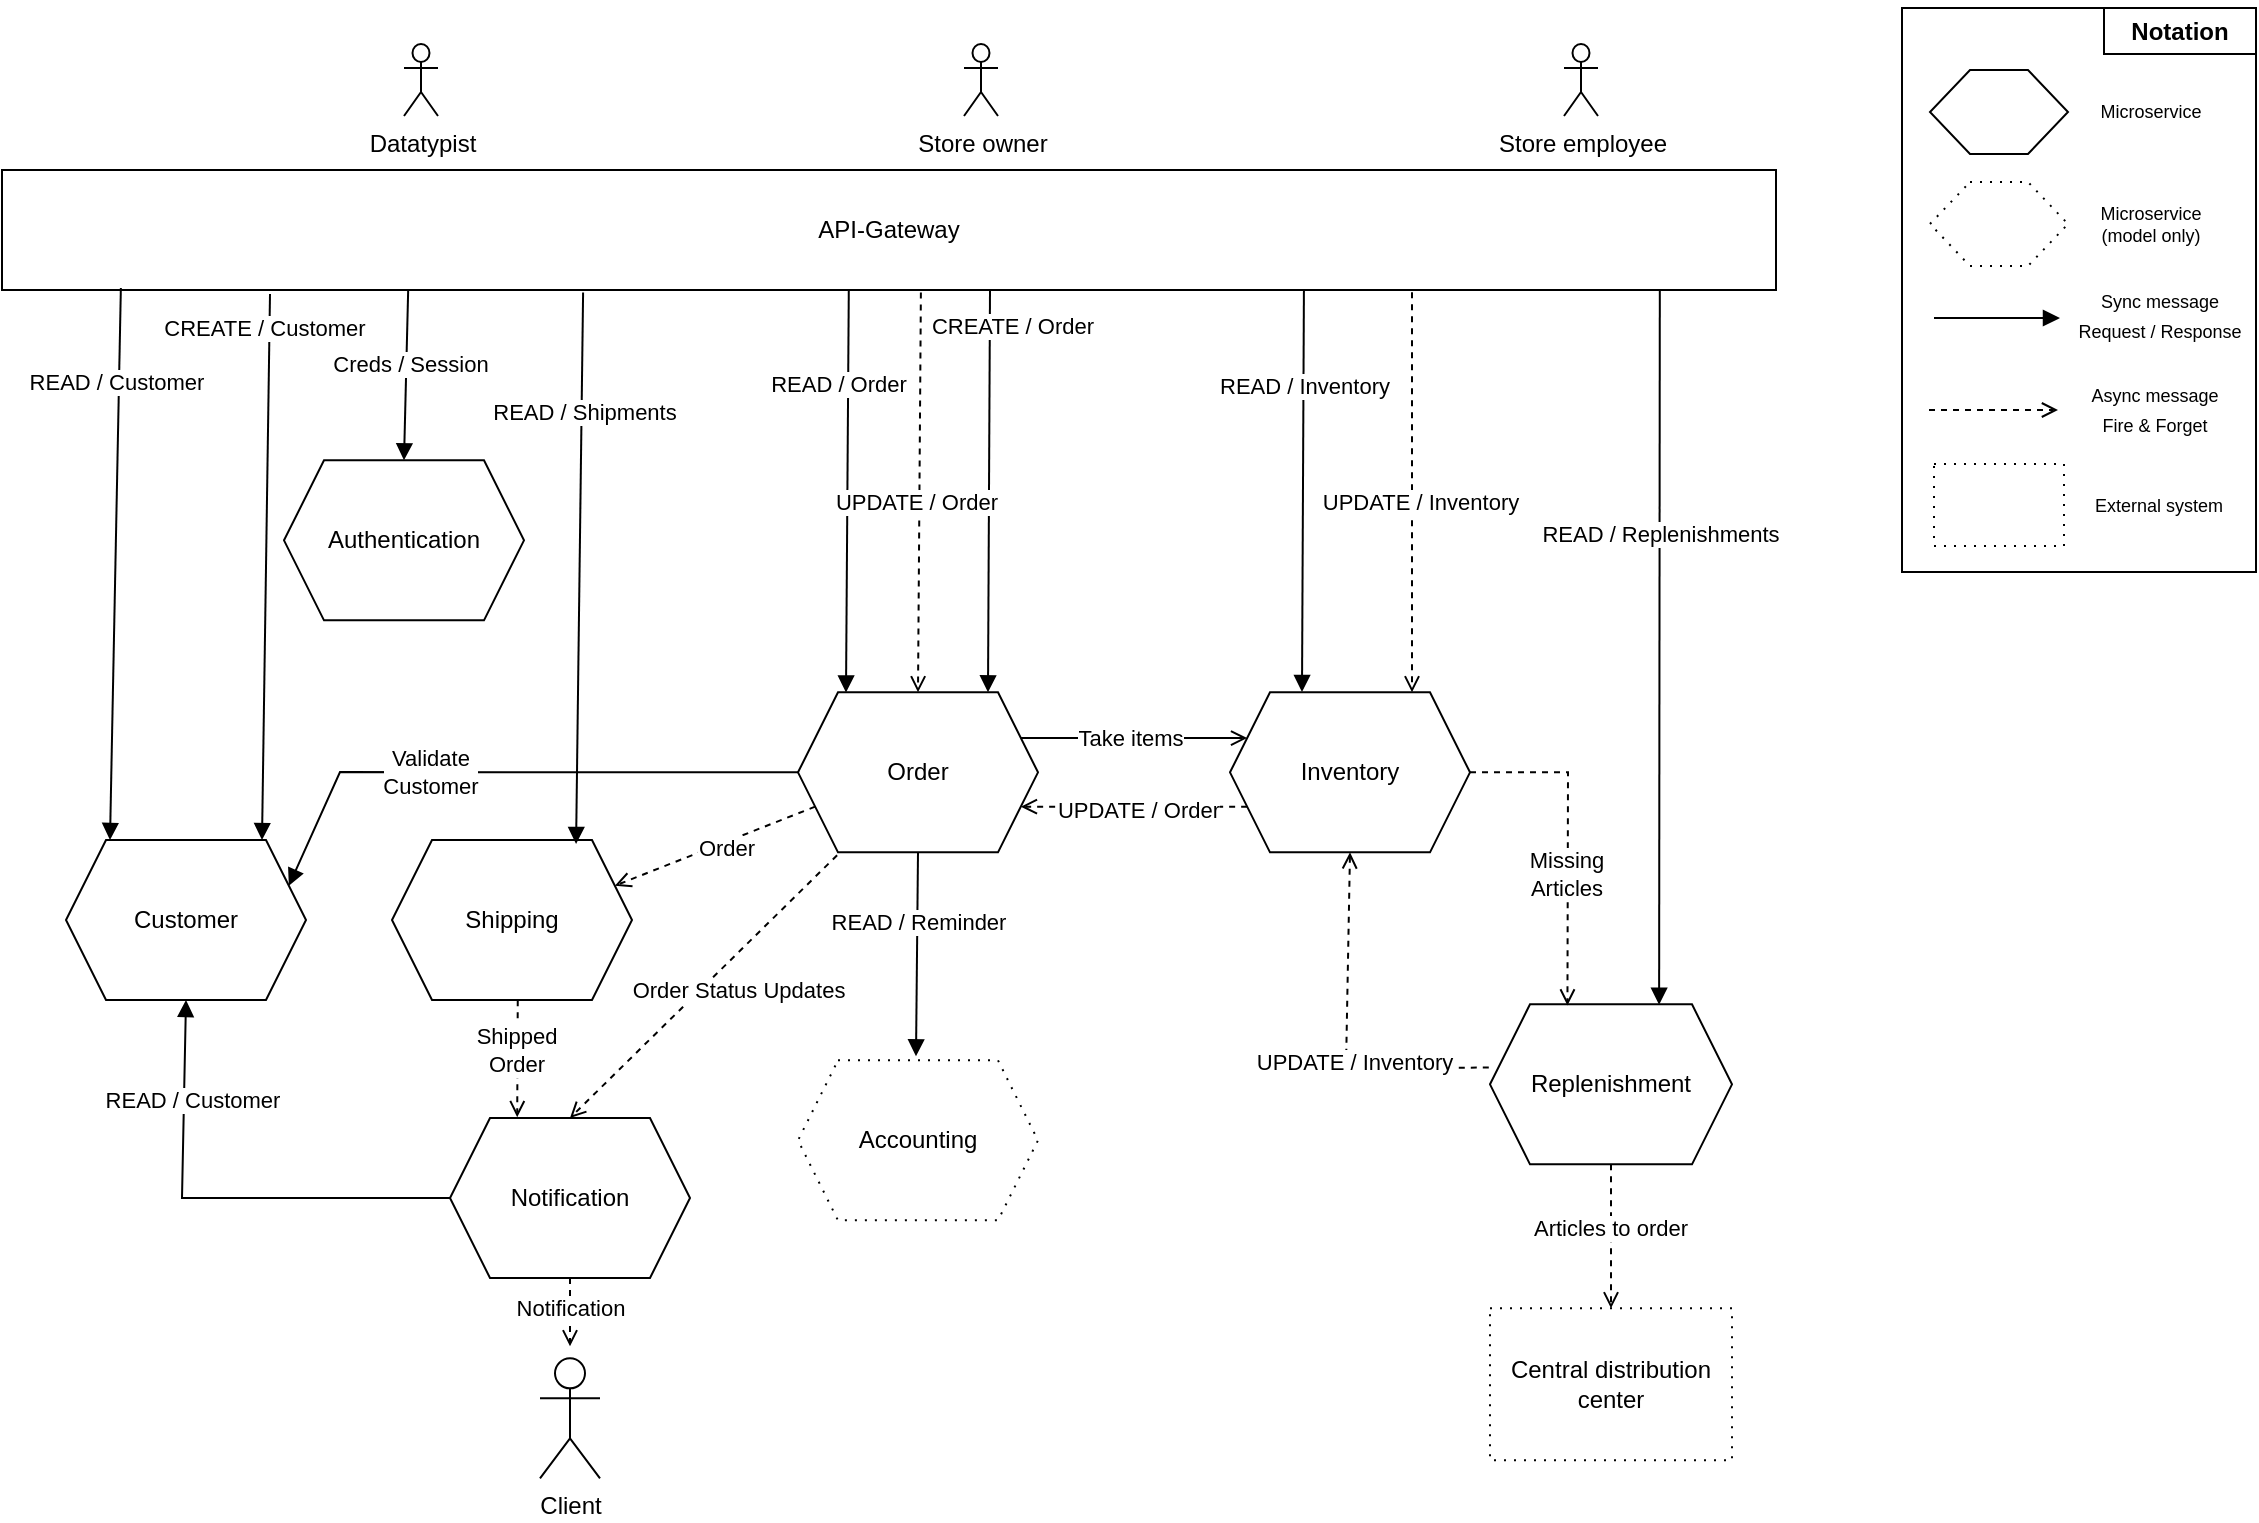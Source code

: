 <mxfile version="23.1.5" type="device">
  <diagram name="Seite-1" id="EVmuxIH9lZPNY804kmiC">
    <mxGraphModel dx="1562" dy="2563" grid="0" gridSize="10" guides="1" tooltips="1" connect="1" arrows="1" fold="1" page="1" pageScale="1" pageWidth="1169" pageHeight="827" math="0" shadow="0">
      <root>
        <mxCell id="0" />
        <mxCell id="1" parent="0" />
        <mxCell id="twRwxWfXpDW-MKf2u_4a-7" value="" style="rounded=0;whiteSpace=wrap;html=1;" parent="1" vertex="1">
          <mxGeometry x="992" y="-827" width="177" height="282" as="geometry" />
        </mxCell>
        <mxCell id="twRwxWfXpDW-MKf2u_4a-3" value="" style="shape=hexagon;perimeter=hexagonPerimeter2;whiteSpace=wrap;html=1;fixedSize=1;" parent="1" vertex="1">
          <mxGeometry x="1006" y="-796" width="69" height="42" as="geometry" />
        </mxCell>
        <mxCell id="twRwxWfXpDW-MKf2u_4a-4" value="&lt;font style=&quot;font-size: 9px;&quot;&gt;Sync message&lt;br&gt;Request / Response&lt;/font&gt;" style="text;html=1;align=center;verticalAlign=middle;whiteSpace=wrap;rounded=0;" parent="1" vertex="1">
          <mxGeometry x="1078" y="-689" width="86" height="30" as="geometry" />
        </mxCell>
        <mxCell id="twRwxWfXpDW-MKf2u_4a-5" value="&lt;font style=&quot;font-size: 9px;&quot;&gt;Async message&lt;br&gt;Fire &amp;amp; Forget&lt;/font&gt;" style="text;html=1;align=center;verticalAlign=middle;whiteSpace=wrap;rounded=0;" parent="1" vertex="1">
          <mxGeometry x="1073" y="-642" width="91" height="30" as="geometry" />
        </mxCell>
        <mxCell id="twRwxWfXpDW-MKf2u_4a-6" value="Microservice" style="text;html=1;align=center;verticalAlign=middle;whiteSpace=wrap;rounded=0;fontSize=9;" parent="1" vertex="1">
          <mxGeometry x="1078" y="-790" width="77" height="30" as="geometry" />
        </mxCell>
        <mxCell id="twRwxWfXpDW-MKf2u_4a-8" value="" style="rounded=0;whiteSpace=wrap;html=1;" parent="1" vertex="1">
          <mxGeometry x="1093" y="-827" width="76" height="23" as="geometry" />
        </mxCell>
        <mxCell id="twRwxWfXpDW-MKf2u_4a-9" value="&lt;b&gt;Notation&lt;/b&gt;" style="text;html=1;align=center;verticalAlign=middle;whiteSpace=wrap;rounded=0;" parent="1" vertex="1">
          <mxGeometry x="1101" y="-830.5" width="60" height="30" as="geometry" />
        </mxCell>
        <mxCell id="twRwxWfXpDW-MKf2u_4a-10" value="API-Gateway" style="rounded=0;whiteSpace=wrap;html=1;" parent="1" vertex="1">
          <mxGeometry x="42" y="-746" width="887" height="60" as="geometry" />
        </mxCell>
        <mxCell id="twRwxWfXpDW-MKf2u_4a-11" value="Shipping" style="shape=hexagon;perimeter=hexagonPerimeter2;whiteSpace=wrap;html=1;fixedSize=1;" parent="1" vertex="1">
          <mxGeometry x="237" y="-411" width="120" height="80" as="geometry" />
        </mxCell>
        <mxCell id="twRwxWfXpDW-MKf2u_4a-12" value="Order" style="shape=hexagon;perimeter=hexagonPerimeter2;whiteSpace=wrap;html=1;fixedSize=1;" parent="1" vertex="1">
          <mxGeometry x="440" y="-484.82" width="120" height="80" as="geometry" />
        </mxCell>
        <mxCell id="twRwxWfXpDW-MKf2u_4a-13" value="Inventory" style="shape=hexagon;perimeter=hexagonPerimeter2;whiteSpace=wrap;html=1;fixedSize=1;" parent="1" vertex="1">
          <mxGeometry x="656" y="-484.82" width="120" height="80" as="geometry" />
        </mxCell>
        <mxCell id="twRwxWfXpDW-MKf2u_4a-14" value="Authentication" style="shape=hexagon;perimeter=hexagonPerimeter2;whiteSpace=wrap;html=1;fixedSize=1;" parent="1" vertex="1">
          <mxGeometry x="183" y="-600.82" width="120" height="80" as="geometry" />
        </mxCell>
        <mxCell id="twRwxWfXpDW-MKf2u_4a-20" value="" style="html=1;verticalAlign=bottom;labelBackgroundColor=none;endArrow=block;endFill=1;rounded=0;" parent="1" edge="1">
          <mxGeometry width="160" relative="1" as="geometry">
            <mxPoint x="1008" y="-672" as="sourcePoint" />
            <mxPoint x="1071" y="-672" as="targetPoint" />
          </mxGeometry>
        </mxCell>
        <mxCell id="twRwxWfXpDW-MKf2u_4a-21" value="" style="html=1;verticalAlign=bottom;labelBackgroundColor=none;endArrow=open;endFill=0;dashed=1;rounded=0;" parent="1" edge="1">
          <mxGeometry width="160" relative="1" as="geometry">
            <mxPoint x="1005.5" y="-626" as="sourcePoint" />
            <mxPoint x="1070" y="-626" as="targetPoint" />
          </mxGeometry>
        </mxCell>
        <mxCell id="twRwxWfXpDW-MKf2u_4a-22" value="" style="html=1;verticalAlign=bottom;labelBackgroundColor=none;endArrow=block;endFill=1;rounded=0;exitX=0.146;exitY=1;exitDx=0;exitDy=0;exitPerimeter=0;entryX=0.5;entryY=0;entryDx=0;entryDy=0;" parent="1" target="twRwxWfXpDW-MKf2u_4a-14" edge="1">
          <mxGeometry width="160" relative="1" as="geometry">
            <mxPoint x="245.084" y="-685.82" as="sourcePoint" />
            <mxPoint x="181" y="-629.88" as="targetPoint" />
          </mxGeometry>
        </mxCell>
        <mxCell id="twRwxWfXpDW-MKf2u_4a-23" value="Creds / Session" style="edgeLabel;html=1;align=center;verticalAlign=middle;resizable=0;points=[];" parent="twRwxWfXpDW-MKf2u_4a-22" vertex="1" connectable="0">
          <mxGeometry x="-0.056" y="-1" relative="1" as="geometry">
            <mxPoint x="3" y="-3" as="offset" />
          </mxGeometry>
        </mxCell>
        <mxCell id="twRwxWfXpDW-MKf2u_4a-24" value="" style="shape=hexagon;perimeter=hexagonPerimeter2;whiteSpace=wrap;html=1;fixedSize=1;dashed=1;dashPattern=1 4;" parent="1" vertex="1">
          <mxGeometry x="1006" y="-740" width="69" height="42" as="geometry" />
        </mxCell>
        <mxCell id="twRwxWfXpDW-MKf2u_4a-25" value="Microservice&lt;br&gt;(model only)" style="text;html=1;align=center;verticalAlign=middle;whiteSpace=wrap;rounded=0;fontSize=9;" parent="1" vertex="1">
          <mxGeometry x="1078" y="-734" width="77" height="30" as="geometry" />
        </mxCell>
        <mxCell id="twRwxWfXpDW-MKf2u_4a-26" value="" style="html=1;verticalAlign=bottom;labelBackgroundColor=none;endArrow=block;endFill=1;rounded=0;entryX=0.767;entryY=0.025;entryDx=0;entryDy=0;exitX=0.262;exitY=1.017;exitDx=0;exitDy=0;exitPerimeter=0;entryPerimeter=0;" parent="1" target="twRwxWfXpDW-MKf2u_4a-11" edge="1">
          <mxGeometry width="160" relative="1" as="geometry">
            <mxPoint x="332.548" y="-684.8" as="sourcePoint" />
            <mxPoint x="331" y="-484.82" as="targetPoint" />
          </mxGeometry>
        </mxCell>
        <mxCell id="twRwxWfXpDW-MKf2u_4a-27" value="READ / Shipments" style="edgeLabel;html=1;align=center;verticalAlign=middle;resizable=0;points=[];" parent="twRwxWfXpDW-MKf2u_4a-26" vertex="1" connectable="0">
          <mxGeometry x="-0.056" y="-1" relative="1" as="geometry">
            <mxPoint x="3" y="-70" as="offset" />
          </mxGeometry>
        </mxCell>
        <mxCell id="twRwxWfXpDW-MKf2u_4a-28" value="" style="html=1;verticalAlign=bottom;labelBackgroundColor=none;endArrow=block;endFill=1;rounded=0;entryX=0.292;entryY=0.005;entryDx=0;entryDy=0;entryPerimeter=0;exitX=0.455;exitY=1.006;exitDx=0;exitDy=0;exitPerimeter=0;" parent="1" edge="1">
          <mxGeometry width="160" relative="1" as="geometry">
            <mxPoint x="465.395" y="-685.82" as="sourcePoint" />
            <mxPoint x="464.0" y="-484.78" as="targetPoint" />
          </mxGeometry>
        </mxCell>
        <mxCell id="twRwxWfXpDW-MKf2u_4a-29" value="READ / Order" style="edgeLabel;html=1;align=center;verticalAlign=middle;resizable=0;points=[];" parent="twRwxWfXpDW-MKf2u_4a-28" vertex="1" connectable="0">
          <mxGeometry x="-0.056" y="-1" relative="1" as="geometry">
            <mxPoint x="-4" y="-48" as="offset" />
          </mxGeometry>
        </mxCell>
        <mxCell id="twRwxWfXpDW-MKf2u_4a-30" value="" style="html=1;verticalAlign=bottom;labelBackgroundColor=none;endArrow=block;endFill=1;rounded=0;entryX=0.3;entryY=-0.002;entryDx=0;entryDy=0;entryPerimeter=0;exitX=0.74;exitY=1;exitDx=0;exitDy=0;exitPerimeter=0;" parent="1" target="twRwxWfXpDW-MKf2u_4a-13" edge="1">
          <mxGeometry width="160" relative="1" as="geometry">
            <mxPoint x="692.96" y="-685.82" as="sourcePoint" />
            <mxPoint x="758" y="-485.82" as="targetPoint" />
          </mxGeometry>
        </mxCell>
        <mxCell id="twRwxWfXpDW-MKf2u_4a-31" value="READ / Inventory" style="edgeLabel;html=1;align=center;verticalAlign=middle;resizable=0;points=[];" parent="twRwxWfXpDW-MKf2u_4a-30" vertex="1" connectable="0">
          <mxGeometry x="-0.056" y="-1" relative="1" as="geometry">
            <mxPoint x="1" y="-47" as="offset" />
          </mxGeometry>
        </mxCell>
        <mxCell id="twRwxWfXpDW-MKf2u_4a-32" value="Replenishment" style="shape=hexagon;perimeter=hexagonPerimeter2;whiteSpace=wrap;html=1;fixedSize=1;" parent="1" vertex="1">
          <mxGeometry x="786" y="-328.82" width="121" height="80" as="geometry" />
        </mxCell>
        <mxCell id="twRwxWfXpDW-MKf2u_4a-33" value="" style="html=1;verticalAlign=bottom;labelBackgroundColor=none;endArrow=block;endFill=1;rounded=0;exitX=0.976;exitY=0.997;exitDx=0;exitDy=0;exitPerimeter=0;entryX=0.23;entryY=0.002;entryDx=0;entryDy=0;entryPerimeter=0;" parent="1" edge="1">
          <mxGeometry width="160" relative="1" as="geometry">
            <mxPoint x="870.904" y="-686.0" as="sourcePoint" />
            <mxPoint x="870.56" y="-328.66" as="targetPoint" />
          </mxGeometry>
        </mxCell>
        <mxCell id="twRwxWfXpDW-MKf2u_4a-34" value="READ / Replenishments" style="edgeLabel;html=1;align=center;verticalAlign=middle;resizable=0;points=[];" parent="twRwxWfXpDW-MKf2u_4a-33" vertex="1" connectable="0">
          <mxGeometry x="-0.056" y="-1" relative="1" as="geometry">
            <mxPoint x="1" y="-47" as="offset" />
          </mxGeometry>
        </mxCell>
        <mxCell id="twRwxWfXpDW-MKf2u_4a-35" value="" style="html=1;verticalAlign=bottom;labelBackgroundColor=none;endArrow=block;endFill=1;rounded=0;entryX=0.292;entryY=0.005;entryDx=0;entryDy=0;entryPerimeter=0;exitX=0.455;exitY=1.006;exitDx=0;exitDy=0;exitPerimeter=0;" parent="1" edge="1">
          <mxGeometry width="160" relative="1" as="geometry">
            <mxPoint x="536" y="-685.82" as="sourcePoint" />
            <mxPoint x="535" y="-484.82" as="targetPoint" />
          </mxGeometry>
        </mxCell>
        <mxCell id="twRwxWfXpDW-MKf2u_4a-36" value="CREATE / Order" style="edgeLabel;html=1;align=center;verticalAlign=middle;resizable=0;points=[];" parent="twRwxWfXpDW-MKf2u_4a-35" vertex="1" connectable="0">
          <mxGeometry x="-0.056" y="-1" relative="1" as="geometry">
            <mxPoint x="12" y="-77" as="offset" />
          </mxGeometry>
        </mxCell>
        <mxCell id="twRwxWfXpDW-MKf2u_4a-37" value="" style="html=1;verticalAlign=bottom;labelBackgroundColor=none;endArrow=open;endFill=0;dashed=1;rounded=0;exitX=1;exitY=0.5;exitDx=0;exitDy=0;entryX=0.32;entryY=0.007;entryDx=0;entryDy=0;entryPerimeter=0;" parent="1" source="twRwxWfXpDW-MKf2u_4a-13" target="twRwxWfXpDW-MKf2u_4a-32" edge="1">
          <mxGeometry width="160" relative="1" as="geometry">
            <mxPoint x="786" y="-448.82" as="sourcePoint" />
            <mxPoint x="824" y="-350.82" as="targetPoint" />
            <Array as="points">
              <mxPoint x="825" y="-444.82" />
            </Array>
          </mxGeometry>
        </mxCell>
        <mxCell id="twRwxWfXpDW-MKf2u_4a-38" value="Missing&lt;br&gt;Articles" style="edgeLabel;html=1;align=center;verticalAlign=middle;resizable=0;points=[];" parent="twRwxWfXpDW-MKf2u_4a-37" vertex="1" connectable="0">
          <mxGeometry x="0.241" relative="1" as="geometry">
            <mxPoint x="-1" y="-3" as="offset" />
          </mxGeometry>
        </mxCell>
        <mxCell id="twRwxWfXpDW-MKf2u_4a-39" value="Notification" style="shape=hexagon;perimeter=hexagonPerimeter2;whiteSpace=wrap;html=1;fixedSize=1;" parent="1" vertex="1">
          <mxGeometry x="266" y="-272" width="120" height="80" as="geometry" />
        </mxCell>
        <mxCell id="twRwxWfXpDW-MKf2u_4a-40" value="Customer" style="shape=hexagon;perimeter=hexagonPerimeter2;whiteSpace=wrap;html=1;fixedSize=1;" parent="1" vertex="1">
          <mxGeometry x="74" y="-411" width="120" height="80" as="geometry" />
        </mxCell>
        <mxCell id="twRwxWfXpDW-MKf2u_4a-43" value="" style="html=1;verticalAlign=bottom;labelBackgroundColor=none;endArrow=open;endFill=0;dashed=1;rounded=0;exitX=0.524;exitY=1.001;exitDx=0;exitDy=0;entryX=0.28;entryY=-0.005;entryDx=0;entryDy=0;entryPerimeter=0;exitPerimeter=0;" parent="1" source="twRwxWfXpDW-MKf2u_4a-11" target="twRwxWfXpDW-MKf2u_4a-39" edge="1">
          <mxGeometry width="160" relative="1" as="geometry">
            <mxPoint x="269" y="-331.82" as="sourcePoint" />
            <mxPoint x="333.5" y="-331.82" as="targetPoint" />
          </mxGeometry>
        </mxCell>
        <mxCell id="twRwxWfXpDW-MKf2u_4a-50" value="Shipped&lt;br&gt;Order" style="edgeLabel;html=1;align=center;verticalAlign=middle;resizable=0;points=[];" parent="twRwxWfXpDW-MKf2u_4a-43" vertex="1" connectable="0">
          <mxGeometry x="-0.152" y="-1" relative="1" as="geometry">
            <mxPoint as="offset" />
          </mxGeometry>
        </mxCell>
        <mxCell id="twRwxWfXpDW-MKf2u_4a-44" value="" style="html=1;verticalAlign=bottom;labelBackgroundColor=none;endArrow=block;endFill=1;rounded=0;exitX=0;exitY=0.5;exitDx=0;exitDy=0;entryX=0.5;entryY=1;entryDx=0;entryDy=0;" parent="1" source="twRwxWfXpDW-MKf2u_4a-39" target="twRwxWfXpDW-MKf2u_4a-40" edge="1">
          <mxGeometry width="160" relative="1" as="geometry">
            <mxPoint x="194" y="-231.82" as="sourcePoint" />
            <mxPoint x="257" y="-231.82" as="targetPoint" />
            <Array as="points">
              <mxPoint x="132" y="-232" />
            </Array>
          </mxGeometry>
        </mxCell>
        <mxCell id="twRwxWfXpDW-MKf2u_4a-45" value="READ / Customer" style="edgeLabel;html=1;align=center;verticalAlign=middle;resizable=0;points=[];" parent="twRwxWfXpDW-MKf2u_4a-44" vertex="1" connectable="0">
          <mxGeometry x="0.346" relative="1" as="geometry">
            <mxPoint x="4" y="-26" as="offset" />
          </mxGeometry>
        </mxCell>
        <mxCell id="twRwxWfXpDW-MKf2u_4a-46" value="" style="html=1;verticalAlign=bottom;labelBackgroundColor=none;endArrow=open;endFill=0;rounded=0;exitX=1;exitY=0.25;exitDx=0;exitDy=0;entryX=0;entryY=0.25;entryDx=0;entryDy=0;startArrow=none;startFill=0;" parent="1" source="twRwxWfXpDW-MKf2u_4a-12" target="twRwxWfXpDW-MKf2u_4a-13" edge="1">
          <mxGeometry width="160" relative="1" as="geometry">
            <mxPoint x="560" y="-464.0" as="sourcePoint" />
            <mxPoint x="656" y="-464.0" as="targetPoint" />
          </mxGeometry>
        </mxCell>
        <mxCell id="twRwxWfXpDW-MKf2u_4a-47" value="Take items" style="edgeLabel;html=1;align=center;verticalAlign=middle;resizable=0;points=[];" parent="twRwxWfXpDW-MKf2u_4a-46" vertex="1" connectable="0">
          <mxGeometry x="-0.012" relative="1" as="geometry">
            <mxPoint x="-2" as="offset" />
          </mxGeometry>
        </mxCell>
        <mxCell id="twRwxWfXpDW-MKf2u_4a-48" value="" style="html=1;verticalAlign=bottom;labelBackgroundColor=none;endArrow=open;endFill=0;dashed=1;rounded=0;exitX=0.486;exitY=1.017;exitDx=0;exitDy=0;entryX=0.5;entryY=0;entryDx=0;entryDy=0;exitPerimeter=0;" parent="1" target="twRwxWfXpDW-MKf2u_4a-12" edge="1">
          <mxGeometry width="160" relative="1" as="geometry">
            <mxPoint x="501.444" y="-684.8" as="sourcePoint" />
            <mxPoint x="656" y="-410.82" as="targetPoint" />
          </mxGeometry>
        </mxCell>
        <mxCell id="twRwxWfXpDW-MKf2u_4a-49" value="UPDATE / Order" style="edgeLabel;html=1;align=center;verticalAlign=middle;resizable=0;points=[];" parent="twRwxWfXpDW-MKf2u_4a-48" vertex="1" connectable="0">
          <mxGeometry x="-0.012" relative="1" as="geometry">
            <mxPoint x="-2" y="6" as="offset" />
          </mxGeometry>
        </mxCell>
        <mxCell id="twRwxWfXpDW-MKf2u_4a-51" value="Client" style="shape=umlActor;verticalLabelPosition=bottom;verticalAlign=top;html=1;" parent="1" vertex="1">
          <mxGeometry x="311" y="-151.82" width="30" height="60" as="geometry" />
        </mxCell>
        <mxCell id="twRwxWfXpDW-MKf2u_4a-52" value="" style="html=1;verticalAlign=bottom;labelBackgroundColor=none;endArrow=open;endFill=0;dashed=1;rounded=0;exitX=0.5;exitY=1;exitDx=0;exitDy=0;" parent="1" source="twRwxWfXpDW-MKf2u_4a-39" edge="1">
          <mxGeometry width="160" relative="1" as="geometry">
            <mxPoint x="341" y="-213.82" as="sourcePoint" />
            <mxPoint x="326" y="-157.82" as="targetPoint" />
          </mxGeometry>
        </mxCell>
        <mxCell id="twRwxWfXpDW-MKf2u_4a-53" value="Notification" style="edgeLabel;html=1;align=center;verticalAlign=middle;resizable=0;points=[];" parent="twRwxWfXpDW-MKf2u_4a-52" vertex="1" connectable="0">
          <mxGeometry x="-0.152" y="-1" relative="1" as="geometry">
            <mxPoint x="1" as="offset" />
          </mxGeometry>
        </mxCell>
        <mxCell id="twRwxWfXpDW-MKf2u_4a-55" value="Accounting" style="shape=hexagon;perimeter=hexagonPerimeter2;whiteSpace=wrap;html=1;fixedSize=1;dashed=1;dashPattern=1 4;" parent="1" vertex="1">
          <mxGeometry x="440" y="-300.82" width="120" height="80" as="geometry" />
        </mxCell>
        <mxCell id="twRwxWfXpDW-MKf2u_4a-56" value="" style="html=1;verticalAlign=bottom;labelBackgroundColor=none;endArrow=block;endFill=1;rounded=0;exitX=0.5;exitY=1;exitDx=0;exitDy=0;" parent="1" source="twRwxWfXpDW-MKf2u_4a-12" edge="1">
          <mxGeometry width="160" relative="1" as="geometry">
            <mxPoint x="625" y="-308.82" as="sourcePoint" />
            <mxPoint x="499" y="-302.82" as="targetPoint" />
          </mxGeometry>
        </mxCell>
        <mxCell id="twRwxWfXpDW-MKf2u_4a-57" value="READ / Reminder" style="edgeLabel;html=1;align=center;verticalAlign=middle;resizable=0;points=[];" parent="twRwxWfXpDW-MKf2u_4a-56" vertex="1" connectable="0">
          <mxGeometry x="-0.056" y="-1" relative="1" as="geometry">
            <mxPoint x="1" y="-13" as="offset" />
          </mxGeometry>
        </mxCell>
        <mxCell id="twRwxWfXpDW-MKf2u_4a-58" value="" style="html=1;verticalAlign=bottom;labelBackgroundColor=none;endArrow=open;endFill=0;dashed=1;rounded=0;exitX=0;exitY=0.75;exitDx=0;exitDy=0;entryX=1;entryY=0.25;entryDx=0;entryDy=0;" parent="1" source="twRwxWfXpDW-MKf2u_4a-12" target="twRwxWfXpDW-MKf2u_4a-11" edge="1">
          <mxGeometry width="160" relative="1" as="geometry">
            <mxPoint x="347" y="-404.82" as="sourcePoint" />
            <mxPoint x="443" y="-404.82" as="targetPoint" />
            <Array as="points" />
          </mxGeometry>
        </mxCell>
        <mxCell id="twRwxWfXpDW-MKf2u_4a-59" value="Order" style="edgeLabel;html=1;align=center;verticalAlign=middle;resizable=0;points=[];" parent="twRwxWfXpDW-MKf2u_4a-58" vertex="1" connectable="0">
          <mxGeometry x="-0.012" relative="1" as="geometry">
            <mxPoint x="4" y="1" as="offset" />
          </mxGeometry>
        </mxCell>
        <mxCell id="twRwxWfXpDW-MKf2u_4a-60" value="" style="html=1;verticalAlign=bottom;labelBackgroundColor=none;endArrow=open;endFill=0;dashed=1;rounded=0;exitX=0.486;exitY=1.017;exitDx=0;exitDy=0;entryX=0.5;entryY=0;entryDx=0;entryDy=0;exitPerimeter=0;" parent="1" edge="1">
          <mxGeometry width="160" relative="1" as="geometry">
            <mxPoint x="747" y="-684.82" as="sourcePoint" />
            <mxPoint x="747" y="-484.82" as="targetPoint" />
          </mxGeometry>
        </mxCell>
        <mxCell id="twRwxWfXpDW-MKf2u_4a-61" value="UPDATE / Inventory" style="edgeLabel;html=1;align=center;verticalAlign=middle;resizable=0;points=[];" parent="twRwxWfXpDW-MKf2u_4a-60" vertex="1" connectable="0">
          <mxGeometry x="-0.012" relative="1" as="geometry">
            <mxPoint x="4" y="6" as="offset" />
          </mxGeometry>
        </mxCell>
        <mxCell id="twRwxWfXpDW-MKf2u_4a-64" value="" style="rounded=0;whiteSpace=wrap;html=1;dashed=1;dashPattern=1 4;" parent="1" vertex="1">
          <mxGeometry x="1008" y="-599" width="65" height="41" as="geometry" />
        </mxCell>
        <mxCell id="twRwxWfXpDW-MKf2u_4a-65" value="&lt;font style=&quot;font-size: 9px;&quot;&gt;External system&lt;/font&gt;" style="text;html=1;align=center;verticalAlign=middle;whiteSpace=wrap;rounded=0;fontSize=9;" parent="1" vertex="1">
          <mxGeometry x="1075" y="-593.5" width="91" height="30" as="geometry" />
        </mxCell>
        <mxCell id="twRwxWfXpDW-MKf2u_4a-66" value="Central distribution center" style="rounded=0;whiteSpace=wrap;html=1;dashed=1;dashPattern=1 4;" parent="1" vertex="1">
          <mxGeometry x="786" y="-176.82" width="121" height="76" as="geometry" />
        </mxCell>
        <mxCell id="twRwxWfXpDW-MKf2u_4a-67" value="" style="html=1;verticalAlign=bottom;labelBackgroundColor=none;endArrow=open;endFill=0;dashed=1;rounded=0;exitX=0.5;exitY=1;exitDx=0;exitDy=0;entryX=0.5;entryY=0;entryDx=0;entryDy=0;" parent="1" source="twRwxWfXpDW-MKf2u_4a-32" target="twRwxWfXpDW-MKf2u_4a-66" edge="1">
          <mxGeometry width="160" relative="1" as="geometry">
            <mxPoint x="932" y="-228.82" as="sourcePoint" />
            <mxPoint x="996.5" y="-228.82" as="targetPoint" />
          </mxGeometry>
        </mxCell>
        <mxCell id="twRwxWfXpDW-MKf2u_4a-72" value="Articles to order" style="edgeLabel;html=1;align=center;verticalAlign=middle;resizable=0;points=[];" parent="twRwxWfXpDW-MKf2u_4a-67" vertex="1" connectable="0">
          <mxGeometry x="-0.167" y="2" relative="1" as="geometry">
            <mxPoint x="-3" y="2" as="offset" />
          </mxGeometry>
        </mxCell>
        <mxCell id="twRwxWfXpDW-MKf2u_4a-68" value="Datatypist" style="shape=umlActor;verticalLabelPosition=bottom;verticalAlign=top;html=1;outlineConnect=0;" parent="1" vertex="1">
          <mxGeometry x="243" y="-809" width="17" height="36" as="geometry" />
        </mxCell>
        <mxCell id="twRwxWfXpDW-MKf2u_4a-69" value="Store owner" style="shape=umlActor;verticalLabelPosition=bottom;verticalAlign=top;html=1;outlineConnect=0;" parent="1" vertex="1">
          <mxGeometry x="523" y="-809" width="17" height="36" as="geometry" />
        </mxCell>
        <mxCell id="twRwxWfXpDW-MKf2u_4a-70" value="Store employee" style="shape=umlActor;verticalLabelPosition=bottom;verticalAlign=top;html=1;outlineConnect=0;" parent="1" vertex="1">
          <mxGeometry x="823" y="-809" width="17" height="36" as="geometry" />
        </mxCell>
        <mxCell id="_jrWEnDzerTKkW7tiQki-3" value="" style="html=1;verticalAlign=bottom;labelBackgroundColor=none;endArrow=block;endFill=1;rounded=0;entryX=0.5;entryY=0;entryDx=0;entryDy=0;exitX=0.067;exitY=0.983;exitDx=0;exitDy=0;exitPerimeter=0;" parent="1" source="twRwxWfXpDW-MKf2u_4a-10" edge="1">
          <mxGeometry width="160" relative="1" as="geometry">
            <mxPoint x="100" y="-682" as="sourcePoint" />
            <mxPoint x="96" y="-411.0" as="targetPoint" />
          </mxGeometry>
        </mxCell>
        <mxCell id="_jrWEnDzerTKkW7tiQki-4" value="READ / Customer" style="edgeLabel;html=1;align=center;verticalAlign=middle;resizable=0;points=[];" parent="_jrWEnDzerTKkW7tiQki-3" vertex="1" connectable="0">
          <mxGeometry x="-0.056" y="-1" relative="1" as="geometry">
            <mxPoint x="1" y="-84" as="offset" />
          </mxGeometry>
        </mxCell>
        <mxCell id="IuAFS91c5E6kXzsvrKHu-1" value="" style="html=1;verticalAlign=bottom;labelBackgroundColor=none;endArrow=block;endFill=1;rounded=0;entryX=0.5;entryY=0;entryDx=0;entryDy=0;" parent="1" edge="1">
          <mxGeometry width="160" relative="1" as="geometry">
            <mxPoint x="176" y="-684" as="sourcePoint" />
            <mxPoint x="172" y="-411.0" as="targetPoint" />
          </mxGeometry>
        </mxCell>
        <mxCell id="IuAFS91c5E6kXzsvrKHu-2" value="CREATE / Customer" style="edgeLabel;html=1;align=center;verticalAlign=middle;resizable=0;points=[];" parent="IuAFS91c5E6kXzsvrKHu-1" vertex="1" connectable="0">
          <mxGeometry x="-0.056" y="-1" relative="1" as="geometry">
            <mxPoint y="-112" as="offset" />
          </mxGeometry>
        </mxCell>
        <mxCell id="IuAFS91c5E6kXzsvrKHu-3" value="" style="html=1;verticalAlign=bottom;labelBackgroundColor=none;endArrow=block;endFill=1;rounded=0;exitX=0;exitY=0.5;exitDx=0;exitDy=0;entryX=1;entryY=0.25;entryDx=0;entryDy=0;startArrow=none;startFill=0;" parent="1" source="twRwxWfXpDW-MKf2u_4a-12" target="twRwxWfXpDW-MKf2u_4a-40" edge="1">
          <mxGeometry width="160" relative="1" as="geometry">
            <mxPoint x="314" y="-452" as="sourcePoint" />
            <mxPoint x="212" y="-416" as="targetPoint" />
            <Array as="points">
              <mxPoint x="211" y="-445" />
            </Array>
          </mxGeometry>
        </mxCell>
        <mxCell id="IuAFS91c5E6kXzsvrKHu-4" value="Validate &lt;br&gt;Customer" style="edgeLabel;html=1;align=center;verticalAlign=middle;resizable=0;points=[];" parent="IuAFS91c5E6kXzsvrKHu-3" vertex="1" connectable="0">
          <mxGeometry x="-0.012" relative="1" as="geometry">
            <mxPoint x="-40" as="offset" />
          </mxGeometry>
        </mxCell>
        <mxCell id="1x8cH-QF4kCpmrrvTUR3-1" value="" style="html=1;verticalAlign=bottom;labelBackgroundColor=none;endArrow=open;endFill=0;dashed=1;rounded=0;exitX=0;exitY=0.75;exitDx=0;exitDy=0;entryX=1;entryY=0.75;entryDx=0;entryDy=0;" edge="1" parent="1" source="twRwxWfXpDW-MKf2u_4a-13" target="twRwxWfXpDW-MKf2u_4a-12">
          <mxGeometry width="160" relative="1" as="geometry">
            <mxPoint x="703" y="-381.0" as="sourcePoint" />
            <mxPoint x="703" y="-181" as="targetPoint" />
            <Array as="points" />
          </mxGeometry>
        </mxCell>
        <mxCell id="1x8cH-QF4kCpmrrvTUR3-2" value="UPDATE / Order" style="edgeLabel;html=1;align=center;verticalAlign=middle;resizable=0;points=[];" vertex="1" connectable="0" parent="1x8cH-QF4kCpmrrvTUR3-1">
          <mxGeometry x="-0.012" relative="1" as="geometry">
            <mxPoint x="1" y="1" as="offset" />
          </mxGeometry>
        </mxCell>
        <mxCell id="1x8cH-QF4kCpmrrvTUR3-3" value="" style="html=1;verticalAlign=bottom;labelBackgroundColor=none;endArrow=none;endFill=0;dashed=1;rounded=0;entryX=0.013;entryY=0.395;entryDx=0;entryDy=0;entryPerimeter=0;startArrow=open;startFill=0;exitX=0.5;exitY=1;exitDx=0;exitDy=0;" edge="1" parent="1" source="twRwxWfXpDW-MKf2u_4a-13" target="twRwxWfXpDW-MKf2u_4a-32">
          <mxGeometry width="160" relative="1" as="geometry">
            <mxPoint x="727" y="-399" as="sourcePoint" />
            <mxPoint x="835" y="-318" as="targetPoint" />
            <Array as="points">
              <mxPoint x="714" y="-297" />
            </Array>
          </mxGeometry>
        </mxCell>
        <mxCell id="1x8cH-QF4kCpmrrvTUR3-4" value="UPDATE / Inventory" style="edgeLabel;html=1;align=center;verticalAlign=middle;resizable=0;points=[];" vertex="1" connectable="0" parent="1x8cH-QF4kCpmrrvTUR3-3">
          <mxGeometry x="0.241" relative="1" as="geometry">
            <mxPoint x="-1" y="-3" as="offset" />
          </mxGeometry>
        </mxCell>
        <mxCell id="1x8cH-QF4kCpmrrvTUR3-5" value="" style="html=1;verticalAlign=bottom;labelBackgroundColor=none;endArrow=open;endFill=0;dashed=1;rounded=0;exitX=0.163;exitY=1.018;exitDx=0;exitDy=0;entryX=0.5;entryY=0;entryDx=0;entryDy=0;exitPerimeter=0;" edge="1" parent="1" source="twRwxWfXpDW-MKf2u_4a-12" target="twRwxWfXpDW-MKf2u_4a-39">
          <mxGeometry width="160" relative="1" as="geometry">
            <mxPoint x="452" y="-340.82" as="sourcePoint" />
            <mxPoint x="351" y="-300.82" as="targetPoint" />
            <Array as="points" />
          </mxGeometry>
        </mxCell>
        <mxCell id="1x8cH-QF4kCpmrrvTUR3-6" value="Order Status Updates" style="edgeLabel;html=1;align=center;verticalAlign=middle;resizable=0;points=[];" vertex="1" connectable="0" parent="1x8cH-QF4kCpmrrvTUR3-5">
          <mxGeometry x="-0.012" relative="1" as="geometry">
            <mxPoint x="16" y="2" as="offset" />
          </mxGeometry>
        </mxCell>
      </root>
    </mxGraphModel>
  </diagram>
</mxfile>
